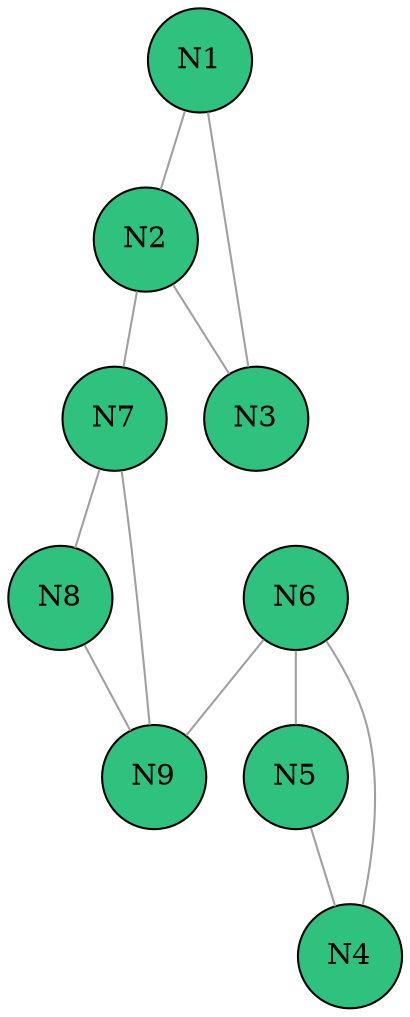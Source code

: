 digraph "graph0"
{

bgcolor = "#ffffff"

node [
class = "node"
,fillcolor = "#2ec27e",style = "filled"
,width = "0.694444",height = "0.694444"
,shape = "ellipse"
,color = "#000000"
,penwidth = "1"
,"_vis_" = "label|id"
];


"N1" [
pos = "-2.43056,1.04167!"
]

"N6" [
pos = "2.43056,-0.347222!"
]

"N5" [
pos = "1.38889,0.694444!"
]

"N7" [
pos = "-2.77778,-3.125!"
]

"N2" [
pos = "-3.81944,-0.347222!"
]

"N3" [
pos = "-1.73611,0!"
]

"N4" [
pos = "2.77778,1.04167!"
]

"N8" [
pos = "-1.38889,-4.51389!"
]

"N9" [
pos = "-0.694444,-3.125!"
]



edge [
class = "edge"
,dir=none
,weight = "1"
,penwidth = "1"
,"_vis_" = "label"
,"color" = "#a0a0a4"
,"size" = ""
,"style" = "solid"
];


"N2" -> "N3" [id = "E2"
];

"N1" -> "N2" [id = "E1"
];

"N3" -> "N1" [id = "E3"
];

"N8" -> "N9" [id = "E9"
];

"N7" -> "N8" [id = "E8"
];

"N5" -> "N4" [id = "E4"
];

"N6" -> "N9" [id = "E12"
];

"N4" -> "N6" [id = "E5"
];

"N9" -> "N7" [id = "E7"
];

"N6" -> "N5" [id = "E6"
];

"N2" -> "N7" [id = "E10"
];


}
